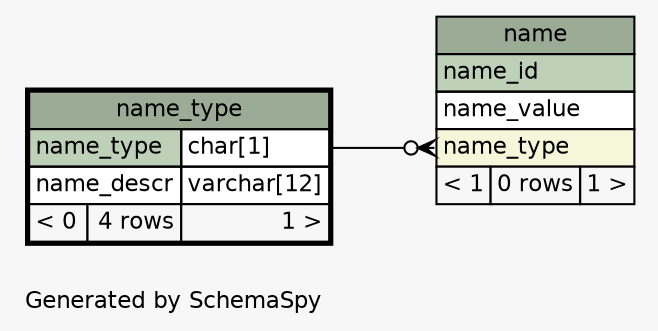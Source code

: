// dot 2.30.1 on Linux 3.10.0-229.11.1.el7.x86_64
// SchemaSpy rev 590
digraph "oneDegreeRelationshipsDiagram" {
  graph [
    rankdir="RL"
    bgcolor="#f7f7f7"
    label="\nGenerated by SchemaSpy"
    labeljust="l"
    nodesep="0.18"
    ranksep="0.46"
    fontname="Helvetica"
    fontsize="11"
  ];
  node [
    fontname="Helvetica"
    fontsize="11"
    shape="plaintext"
  ];
  edge [
    arrowsize="0.8"
  ];
  "name":"name_type":w -> "name_type":"name_type.type":e [arrowhead=none dir=back arrowtail=crowodot];
  "name" [
    label=<
    <TABLE BORDER="0" CELLBORDER="1" CELLSPACING="0" BGCOLOR="#ffffff">
      <TR><TD COLSPAN="3" BGCOLOR="#9bab96" ALIGN="CENTER">name</TD></TR>
      <TR><TD PORT="name_id" COLSPAN="3" BGCOLOR="#bed1b8" ALIGN="LEFT">name_id</TD></TR>
      <TR><TD PORT="name_value" COLSPAN="3" ALIGN="LEFT">name_value</TD></TR>
      <TR><TD PORT="name_type" COLSPAN="3" BGCOLOR="#f4f7da" ALIGN="LEFT">name_type</TD></TR>
      <TR><TD ALIGN="LEFT" BGCOLOR="#f7f7f7">&lt; 1</TD><TD ALIGN="RIGHT" BGCOLOR="#f7f7f7">0 rows</TD><TD ALIGN="RIGHT" BGCOLOR="#f7f7f7">1 &gt;</TD></TR>
    </TABLE>>
    URL="name.html"
    tooltip="name"
  ];
  "name_type" [
    label=<
    <TABLE BORDER="2" CELLBORDER="1" CELLSPACING="0" BGCOLOR="#ffffff">
      <TR><TD COLSPAN="3" BGCOLOR="#9bab96" ALIGN="CENTER">name_type</TD></TR>
      <TR><TD PORT="name_type" COLSPAN="2" BGCOLOR="#bed1b8" ALIGN="LEFT">name_type</TD><TD PORT="name_type.type" ALIGN="LEFT">char[1]</TD></TR>
      <TR><TD PORT="name_descr" COLSPAN="2" ALIGN="LEFT">name_descr</TD><TD PORT="name_descr.type" ALIGN="LEFT">varchar[12]</TD></TR>
      <TR><TD ALIGN="LEFT" BGCOLOR="#f7f7f7">&lt; 0</TD><TD ALIGN="RIGHT" BGCOLOR="#f7f7f7">4 rows</TD><TD ALIGN="RIGHT" BGCOLOR="#f7f7f7">1 &gt;</TD></TR>
    </TABLE>>
    URL="name_type.html"
    tooltip="name_type"
  ];
}
